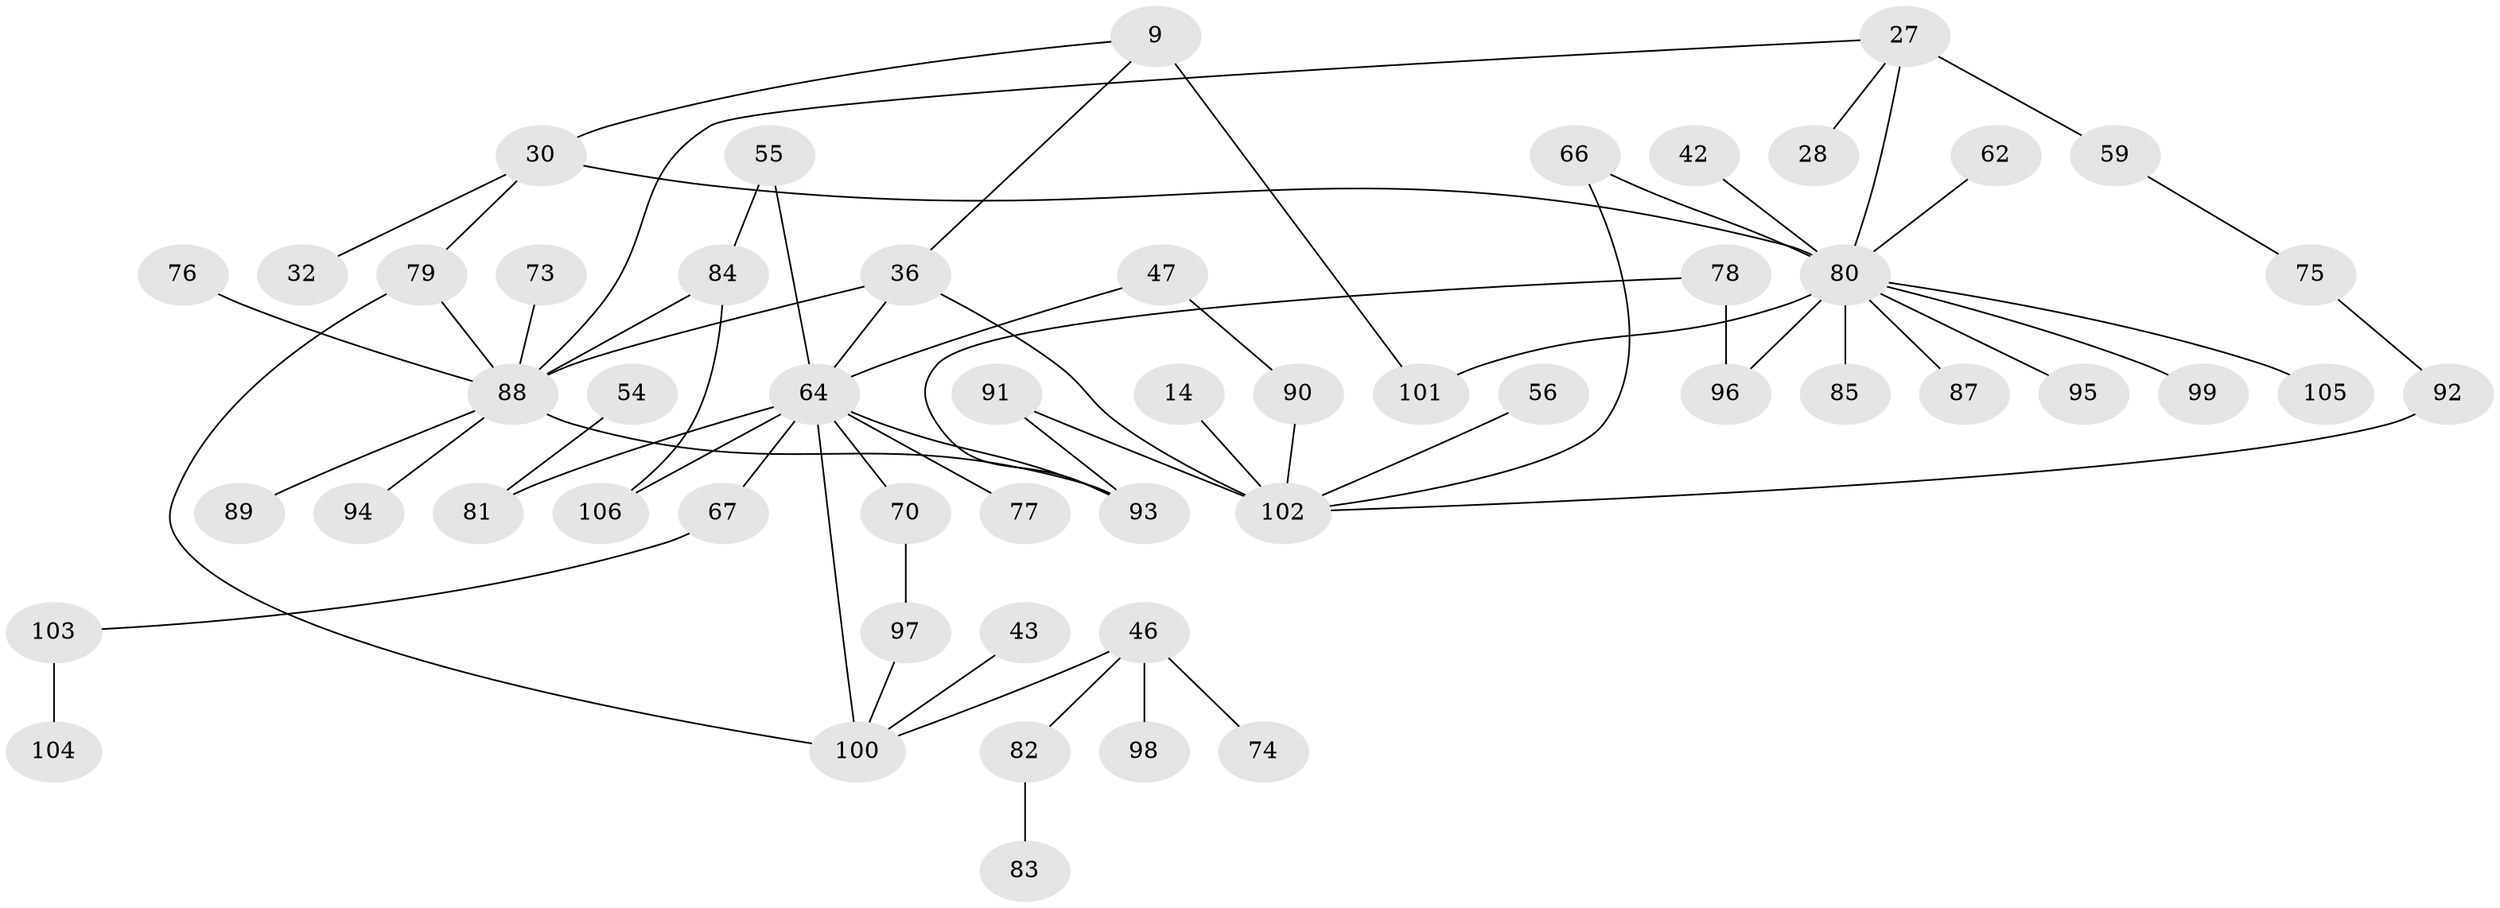 // original degree distribution, {7: 0.02830188679245283, 5: 0.04716981132075472, 6: 0.009433962264150943, 2: 0.32075471698113206, 3: 0.18867924528301888, 4: 0.10377358490566038, 1: 0.3018867924528302}
// Generated by graph-tools (version 1.1) at 2025/41/03/09/25 04:41:23]
// undirected, 53 vertices, 65 edges
graph export_dot {
graph [start="1"]
  node [color=gray90,style=filled];
  9;
  14;
  27 [super="+10"];
  28;
  30 [super="+25"];
  32;
  36 [super="+2+7"];
  42 [super="+39"];
  43;
  46;
  47 [super="+20"];
  54;
  55;
  56;
  59;
  62;
  64 [super="+1+17+18"];
  66;
  67 [super="+53"];
  70;
  73;
  74;
  75;
  76;
  77;
  78;
  79 [super="+65+68"];
  80 [super="+57+61+34+38"];
  81 [super="+29"];
  82;
  83;
  84 [super="+63"];
  85;
  87;
  88 [super="+15+40+48"];
  89;
  90 [super="+35"];
  91 [super="+72"];
  92;
  93 [super="+69+86"];
  94;
  95;
  96;
  97;
  98;
  99;
  100 [super="+22"];
  101 [super="+12"];
  102 [super="+3+11"];
  103;
  104;
  105;
  106 [super="+51+60"];
  9 -- 101 [weight=2];
  9 -- 36;
  9 -- 30;
  14 -- 102;
  27 -- 28;
  27 -- 59 [weight=2];
  27 -- 88;
  27 -- 80 [weight=2];
  30 -- 32;
  30 -- 79;
  30 -- 80 [weight=2];
  36 -- 88 [weight=3];
  36 -- 64;
  36 -- 102 [weight=2];
  42 -- 80;
  43 -- 100;
  46 -- 74;
  46 -- 82;
  46 -- 98;
  46 -- 100;
  47 -- 90;
  47 -- 64;
  54 -- 81;
  55 -- 84;
  55 -- 64;
  56 -- 102;
  59 -- 75;
  62 -- 80;
  64 -- 100 [weight=2];
  64 -- 77;
  64 -- 70;
  64 -- 81;
  64 -- 106;
  64 -- 67;
  64 -- 93 [weight=2];
  66 -- 102;
  66 -- 80;
  67 -- 103;
  70 -- 97;
  73 -- 88;
  75 -- 92;
  76 -- 88;
  78 -- 96;
  78 -- 93;
  79 -- 88;
  79 -- 100;
  80 -- 87;
  80 -- 99;
  80 -- 101;
  80 -- 105;
  80 -- 95;
  80 -- 96;
  80 -- 85;
  82 -- 83;
  84 -- 106;
  84 -- 88 [weight=2];
  88 -- 89;
  88 -- 93;
  88 -- 94;
  90 -- 102;
  91 -- 93;
  91 -- 102;
  92 -- 102;
  97 -- 100;
  103 -- 104;
}
